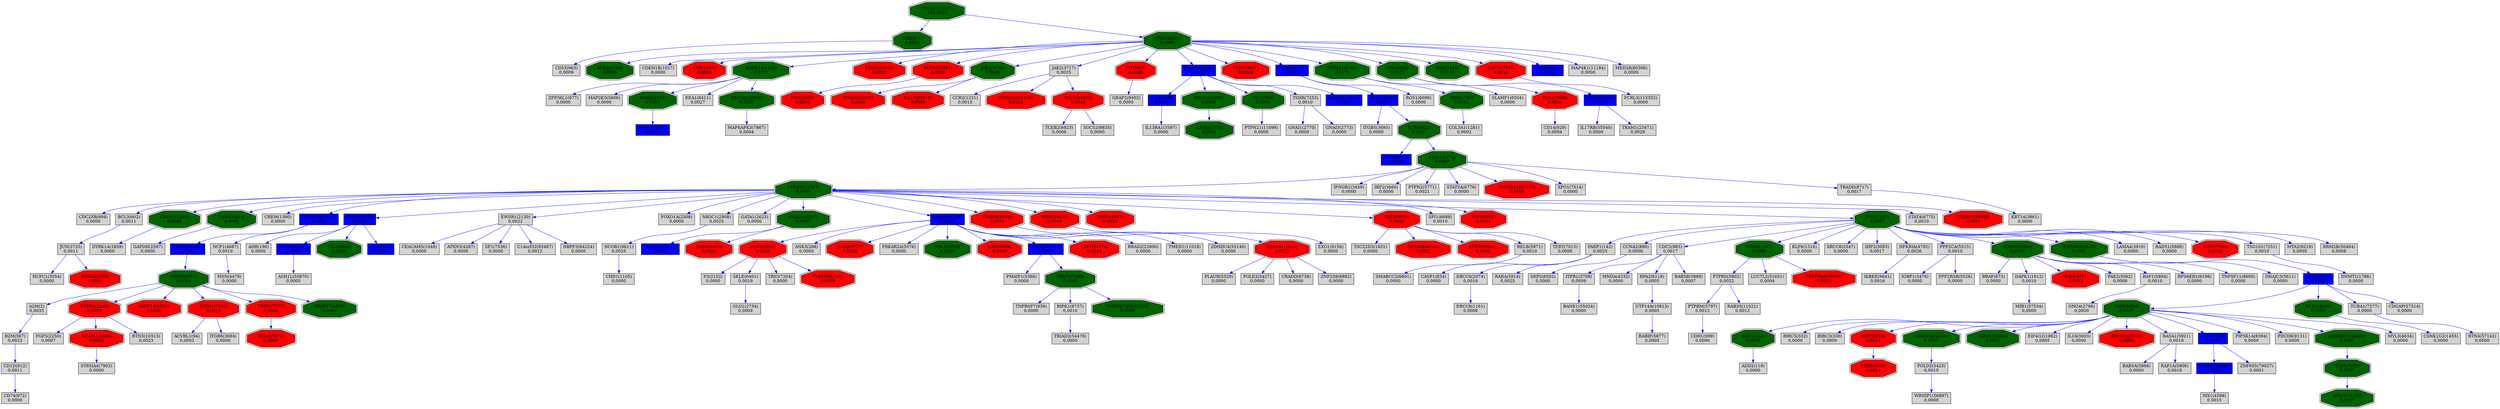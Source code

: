 digraph tmp_ans34 {
N_0 [shape = doubleoctagon, style = filled, fillcolor = darkgreen, label = "ADD1(118)\n0,0059"];
N_1 [shape = box, style = filled, fillcolor = lightgray, label = "ADD2(119)\n0,0000"];
N_2 [shape = box, style = filled, fillcolor = lightgray, label = "PARP1(142)\n0,0025"];
N_3 [shape = doubleoctagon, style = filled, fillcolor = darkgreen, label = "ADRB2(154)\n0,0096"];
N_4 [shape = box, style = filled, fillcolor = lightgray, label = "AHR(196)\n0,0000"];
N_5 [shape = box, style = filled, fillcolor = lightgray, label = "A2M(2)\n0,0033"];
N_6 [shape = box, style = filled, fillcolor = lightgray, label = "ACVRL1(94)\n0,0003"];
N_7 [shape = box, style = filled, fillcolor = lightgray, label = "BIRC5(332)\n0,0000"];
N_8 [shape = doubleoctagon, style = filled, fillcolor = darkgreen, label = "ADAM10(102)\n0,0087"];
N_9 [shape = box, style = filled, fillcolor = lightgray, label = "B2M(567)\n0,0023"];
N_10 [shape = box, style = filled, fillcolor = lightgray, label = "BRAF(673)\n0,0000"];
N_11 [shape = doubleoctagon, style = filled, fillcolor = darkgreen, label = "DDR1(780)\n0,0161"];
N_12 [shape = box, style = filled, fillcolor = lightgray, label = "CASP1(834)\n0,0000"];
N_13 [shape = doubleoctagon, style = filled, fillcolor = darkgreen, label = "CASP3(836)\n0,0087"];
N_14 [shape = box, style = filled, fillcolor = lightgray, label = "BIRC3(330)\n0,0000"];
N_15 [shape = doubleoctagon, style = filled, fillcolor = red, label = "BIRC2(329)\n0,0014"];
N_16 [shape = doubleoctagon, style = filled, fillcolor = darkgreen, label = "CD2(914)\n0,0294"];
N_17 [shape = box, style = filled, fillcolor = lightgray, label = "TNFRSF7(939)\n0,0000"];
N_18 [shape = box, style = filled, fillcolor = lightgray, label = "CD74(972)\n0,0000"];
N_19 [shape = box, style = filled, fillcolor = lightgray, label = "CD1D(912)\n0,0011"];
N_20 [shape = box, style = filled, fillcolor = lightgray, label = "CCNA2(890)\n0,0000"];
N_21 [shape = box, style = filled, fillcolor = lightgray, label = "CDC2(983)\n0,0017"];
N_22 [shape = box, style = filled, fillcolor = lightgray, label = "CDH1(999)\n0,0000"];
N_23 [shape = doubleoctagon, style = filled, fillcolor = darkgreen, label = "CDKN1A(1026)\n0,0053"];
N_24 [shape = doubleoctagon, style = filled, fillcolor = darkgreen, label = "CHD3(1107)\n0,0087"];
N_25 [shape = box, style = filled, fillcolor = lightgray, label = "CDC25B(994)\n0,0000"];
N_26 [shape = box, style = filled, fillcolor = lightgray, label = "CDKN1B(1027)\n0,0000"];
N_27 [shape = box, style = filled, fillcolor = lightgray, label = "CCR2(1231)\n0,0015"];
N_28 [shape = box, style = filled, fillcolor = lightgray, label = "BCL3(602)\n0,0011"];
N_29 [shape = doubleoctagon, style = filled, fillcolor = darkgreen, label = "CREB1(1385)\n0,0069"];
N_30 [shape = doubleoctagon, style = filled, fillcolor = darkgreen, label = "CREBBP(1387)\n0,0087"];
N_31 [shape = doubleoctagon, style = filled, fillcolor = darkgreen, label = "CAMK4(814)\n0,0084"];
N_32 [shape = box, style = filled, fillcolor = lightgray, label = "CREM(1390)\n0,0000"];
N_33 [shape = doubleoctagon, style = filled, fillcolor = red, label = "CRK(1398)\n0,0034"];
N_34 [shape = box, style = filled, fillcolor = lightgray, label = "ZFP36L1(677)\n0,0000"];
N_35 [shape = box, style = filled, fillcolor = blue, label = "CSNK2A1(1457)\n0,0064"];
N_36 [shape = doubleoctagon, style = filled, fillcolor = darkgreen, label = "MAPK14(1432)\n0,0292"];
N_37 [shape = box, style = filled, fillcolor = lightgray, label = "CD14(929)\n0,0004"];
N_38 [shape = box, style = filled, fillcolor = lightgray, label = "DAPK1(1612)\n0,0010"];
N_39 [shape = box, style = filled, fillcolor = lightgray, label = "ERCC8(1161)\n0,0006"];
N_40 [shape = box, style = filled, fillcolor = lightgray, label = "DNMT1(1786)\n0,0000"];
N_41 [shape = box, style = filled, fillcolor = lightgray, label = "TSC22D3(1831)\n0,0000"];
N_42 [shape = doubleoctagon, style = filled, fillcolor = red, label = "EEF1A1(1915)\n0,0022"];
N_43 [shape = box, style = filled, fillcolor = lightgray, label = "KLF6(1316)\n0,0000"];
N_44 [shape = doubleoctagon, style = filled, fillcolor = darkgreen, label = "EIF2S1(1965)\n0,0041"];
N_45 [shape = box, style = filled, fillcolor = lightgray, label = "EIF4G2(1982)\n0,0005"];
N_46 [shape = box, style = filled, fillcolor = blue, label = "EP300(2033)\n0,0085"];
N_47 [shape = doubleoctagon, style = filled, fillcolor = red, label = "EPHB2(2048)\n0,0022"];
N_48 [shape = box, style = filled, fillcolor = lightgray, label = "CEACAM5(1048)\n0,0000"];
N_49 [shape = box, style = filled, fillcolor = lightgray, label = "EWSR1(2130)\n0,0022"];
N_50 [shape = box, style = filled, fillcolor = lightgray, label = "F3(2152)\n0,0000"];
N_51 [shape = box, style = filled, fillcolor = blue, label = "DOK1(1796)\n0,0087"];
N_52 [shape = box, style = filled, fillcolor = lightgray, label = "COL3A1(1281)\n0,0002"];
N_53 [shape = doubleoctagon, style = filled, fillcolor = red, label = "FGFR1(2260)\n0,0023"];
N_54 [shape = box, style = filled, fillcolor = lightgray, label = "FGF5(2250)\n0,0007"];
N_55 [shape = doubleoctagon, style = filled, fillcolor = red, label = "FGFR3(2261)\n0,0010"];
N_56 [shape = box, style = filled, fillcolor = lightgray, label = "DYRK1A(1859)\n0,0000"];
N_57 [shape = doubleoctagon, style = filled, fillcolor = red, label = "FLNA(2316)\n0,0038"];
N_58 [shape = box, style = filled, fillcolor = blue, label = "CD79B(974)\n0,0087"];
N_59 [shape = box, style = filled, fillcolor = lightgray, label = "FOXO1A(2308)\n0,0000"];
N_60 [shape = box, style = filled, fillcolor = lightgray, label = "GAPDH(2597)\n0,0000"];
N_61 [shape = box, style = filled, fillcolor = lightgray, label = "XRCC6(2547)\n0,0000"];
N_62 [shape = box, style = filled, fillcolor = lightgray, label = "CD53(963)\n0,0009"];
N_63 [shape = box, style = filled, fillcolor = lightgray, label = "GNAI1(2770)\n0,0000"];
N_64 [shape = box, style = filled, fillcolor = lightgray, label = "GNAI3(2773)\n0,0000"];
N_65 [shape = doubleoctagon, style = filled, fillcolor = darkgreen, label = "GNAQ(2776)\n0,0041"];
N_66 [shape = doubleoctagon, style = filled, fillcolor = darkgreen, label = "GRB2(2885)\n0,0292"];
N_67 [shape = box, style = filled, fillcolor = lightgray, label = "NR3C1(2908)\n0,0025"];
N_68 [shape = box, style = filled, fillcolor = lightgray, label = "ERCC6(2074)\n0,0016"];
N_69 [shape = doubleoctagon, style = filled, fillcolor = red, label = "HBZ(3050)\n0,0000"];
N_70 [shape = box, style = filled, fillcolor = lightgray, label = "HCFC1(3054)\n0,0000"];
N_71 [shape = box, style = filled, fillcolor = lightgray, label = "CHD1(1105)\n0,0000"];
N_72 [shape = doubleoctagon, style = filled, fillcolor = red, label = "IFNAR2(3455)\n0,0000"];
N_73 [shape = box, style = filled, fillcolor = lightgray, label = "IFNGR1(3459)\n0,0000"];
N_74 [shape = box, style = filled, fillcolor = blue, label = "IL13(3596)\n0,0054"];
N_75 [shape = box, style = filled, fillcolor = lightgray, label = "IL16(3603)\n0,0000"];
N_76 [shape = doubleoctagon, style = filled, fillcolor = red, label = "ITGA3(3675)\n0,0000"];
N_77 [shape = box, style = filled, fillcolor = lightgray, label = "ITGB5(3693)\n0,0000"];
N_78 [shape = box, style = filled, fillcolor = lightgray, label = "ITPR1(3708)\n0,0009"];
N_79 [shape = doubleoctagon, style = filled, fillcolor = darkgreen, label = "JAK1(3716)\n0,0045"];
N_80 [shape = box, style = filled, fillcolor = lightgray, label = "JAK2(3717)\n0,0025"];
N_81 [shape = box, style = filled, fillcolor = lightgray, label = "JUN(3725)\n0,0011"];
N_82 [shape = doubleoctagon, style = filled, fillcolor = red, label = "FOSL2(2355)\n0,0011"];
N_83 [shape = box, style = filled, fillcolor = lightgray, label = "ANK3(288)\n0,0000"];
N_84 [shape = doubleoctagon, style = filled, fillcolor = red, label = "KIT(3815)\n0,0000"];
N_85 [shape = box, style = filled, fillcolor = blue, label = "IGFBP3(3486)\n0,0064"];
N_86 [shape = doubleoctagon, style = filled, fillcolor = darkgreen, label = "LCK(3932)\n0,0087"];
N_87 [shape = box, style = filled, fillcolor = lightgray, label = "GATA1(2623)\n0,0000"];
N_88 [shape = doubleoctagon, style = filled, fillcolor = red, label = "LTBR(4055)\n0,0014"];
N_89 [shape = doubleoctagon, style = filled, fillcolor = darkgreen, label = "SMAD2(4087)\n0,0087"];
N_90 [shape = doubleoctagon, style = filled, fillcolor = red, label = "JUND(3727)\n0,0034"];
N_91 [shape = box, style = filled, fillcolor = blue, label = "SMAD3(4088)\n0,0087"];
N_92 [shape = doubleoctagon, style = filled, fillcolor = red, label = "SMAD4(4089)\n0,0034"];
N_93 [shape = box, style = filled, fillcolor = blue, label = "SMAD7(4092)\n0,0085"];
N_94 [shape = box, style = filled, fillcolor = lightgray, label = "IGBP1(3476)\n0,0000"];
N_95 [shape = doubleoctagon, style = filled, fillcolor = darkgreen, label = "MMP2(4313)\n0,0064"];
N_96 [shape = doubleoctagon, style = filled, fillcolor = red, label = "MSH2(4436)\n0,0010"];
N_97 [shape = box, style = filled, fillcolor = lightgray, label = "MSN(4478)\n0,0000"];
N_98 [shape = doubleoctagon, style = filled, fillcolor = red, label = "MSX1(4487)\n0,0023"];
N_99 [shape = box, style = filled, fillcolor = lightgray, label = "MX1(4599)\n0,0015"];
N_100 [shape = doubleoctagon, style = filled, fillcolor = red, label = "NCAM1(4684)\n0,0023"];
N_101 [shape = box, style = filled, fillcolor = lightgray, label = "NCF1(4687)\n0,0010"];
N_102 [shape = box, style = filled, fillcolor = lightgray, label = "CSNK1G2(1455)\n0,0000"];
N_103 [shape = box, style = filled, fillcolor = lightgray, label = "HIP2(3093)\n0,0017"];
N_104 [shape = doubleoctagon, style = filled, fillcolor = darkgreen, label = "NCK1(4690)\n0,0063"];
N_105 [shape = doubleoctagon, style = filled, fillcolor = red, label = "NEK2(4751)\n0,0032"];
N_106 [shape = box, style = filled, fillcolor = lightgray, label = "IRF2(3660)\n0,0000"];
N_107 [shape = box, style = filled, fillcolor = lightgray, label = "GLG1(2734)\n0,0009"];
N_108 [shape = box, style = filled, fillcolor = lightgray, label = "NFKBIA(4792)\n0,0026"];
N_109 [shape = box, style = filled, fillcolor = lightgray, label = "PAK2(5062)\n0,0008"];
N_110 [shape = box, style = filled, fillcolor = blue, label = "PIK3R1(5295)\n0,0068"];
N_111 [shape = doubleoctagon, style = filled, fillcolor = darkgreen, label = "PIK3CA(5290)\n0,0068"];
N_112 [shape = box, style = filled, fillcolor = lightgray, label = "KRT14(3861)\n0,0000"];
N_113 [shape = box, style = filled, fillcolor = lightgray, label = "PMAIP1(5366)\n0,0000"];
N_114 [shape = box, style = filled, fillcolor = lightgray, label = "PPP2CA(5515)\n0,0010"];
N_115 [shape = doubleoctagon, style = filled, fillcolor = red, label = "PPP2R1B(5519)\n0,0023"];
N_116 [shape = box, style = filled, fillcolor = blue, label = "PPP2R1A(5518)\n0,0038"];
N_117 [shape = doubleoctagon, style = filled, fillcolor = red, label = "PPP3CA(5530)\n0,0000"];
N_118 [shape = doubleoctagon, style = filled, fillcolor = red, label = "NFKBIE(4794)\n0,0000"];
N_119 [shape = box, style = filled, fillcolor = lightgray, label = "PRKAR2A(5576)\n0,0000"];
N_120 [shape = doubleoctagon, style = filled, fillcolor = darkgreen, label = "MAPK1(5594)\n0,0042"];
N_121 [shape = doubleoctagon, style = filled, fillcolor = darkgreen, label = "EIF2AK2(5610)\n0,0087"];
N_122 [shape = box, style = filled, fillcolor = lightgray, label = "DNAJC3(5611)\n0,0000"];
N_123 [shape = doubleoctagon, style = filled, fillcolor = red, label = "PRNP(5621)\n0,0019"];
N_124 [shape = box, style = filled, fillcolor = lightgray, label = "ATXN3(4287)\n0,0000"];
N_125 [shape = box, style = filled, fillcolor = lightgray, label = "LAMA4(3910)\n0,0000"];
N_126 [shape = box, style = filled, fillcolor = blue, label = "PTPN6(5777)\n0,0087"];
N_127 [shape = box, style = filled, fillcolor = lightgray, label = "PTPRM(5797)\n0,0012"];
N_128 [shape = doubleoctagon, style = filled, fillcolor = darkgreen, label = "PTPN11(5781)\n0,0171"];
N_129 [shape = box, style = filled, fillcolor = lightgray, label = "RAB5A(5868)\n0,0000"];
N_130 [shape = box, style = filled, fillcolor = blue, label = "RAC1(5879)\n0,0087"];
N_131 [shape = box, style = filled, fillcolor = lightgray, label = "RAD51(5888)\n0,0000"];
N_132 [shape = box, style = filled, fillcolor = lightgray, label = "RAF1(5894)\n0,0010"];
N_133 [shape = box, style = filled, fillcolor = lightgray, label = "GNG4(2786)\n0,0000"];
N_134 [shape = box, style = filled, fillcolor = lightgray, label = "RAP1A(5906)\n0,0018"];
N_135 [shape = box, style = filled, fillcolor = lightgray, label = "RASA1(5921)\n0,0018"];
N_136 [shape = box, style = filled, fillcolor = lightgray, label = "MNDA(4332)\n0,0000"];
N_137 [shape = box, style = filled, fillcolor = lightgray, label = "RARA(5914)\n0,0025"];
N_138 [shape = doubleoctagon, style = filled, fillcolor = darkgreen, label = "RBL1(5933)\n0,0087"];
N_139 [shape = doubleoctagon, style = filled, fillcolor = red, label = "PPP4C(5531)\n0,0000"];
N_140 [shape = doubleoctagon, style = filled, fillcolor = red, label = "RELA(5970)\n0,0020"];
N_141 [shape = box, style = filled, fillcolor = lightgray, label = "RELB(5971)\n0,0010"];
N_142 [shape = box, style = filled, fillcolor = lightgray, label = "RPA2(6118)\n0,0005"];
N_143 [shape = doubleoctagon, style = filled, fillcolor = red, label = "RARB(5915)\n0,0020"];
N_144 [shape = box, style = filled, fillcolor = lightgray, label = "MAP2K3(5606)\n0,0000"];
N_145 [shape = doubleoctagon, style = filled, fillcolor = red, label = "MMP14(4323)\n0,0000"];
N_146 [shape = box, style = filled, fillcolor = lightgray, label = "SELE(6401)\n0,0019"];
N_147 [shape = box, style = filled, fillcolor = lightgray, label = "PTPN2(5771)\n0,0021"];
N_148 [shape = doubleoctagon, style = filled, fillcolor = red, label = "SKIL(6498)\n0,0000"];
N_149 [shape = box, style = filled, fillcolor = lightgray, label = "SLAMF1(6504)\n0,0000"];
N_150 [shape = box, style = filled, fillcolor = lightgray, label = "SPI1(6688)\n0,0010"];
N_151 [shape = doubleoctagon, style = filled, fillcolor = darkgreen, label = "STAT1(6772)\n0,0087"];
N_152 [shape = box, style = filled, fillcolor = lightgray, label = "STAT5A(6776)\n0,0000"];
N_153 [shape = box, style = filled, fillcolor = lightgray, label = "RPS6KB1(6198)\n0,0000"];
N_154 [shape = box, style = filled, fillcolor = lightgray, label = "PLAUR(5329)\n0,0000"];
N_155 [shape = doubleoctagon, style = filled, fillcolor = darkgreen, label = "SYK(6850)\n0,0112"];
N_156 [shape = box, style = filled, fillcolor = lightgray, label = "TCEB2(6923)\n0,0006"];
N_157 [shape = doubleoctagon, style = filled, fillcolor = red, label = "TCF3(6929)\n0,0004"];
N_158 [shape = doubleoctagon, style = filled, fillcolor = darkgreen, label = "TAL1(6886)\n0,0085"];
N_159 [shape = box, style = filled, fillcolor = lightgray, label = "SKP2(6502)\n0,0000"];
N_160 [shape = doubleoctagon, style = filled, fillcolor = darkgreen, label = "TEC(7006)\n0,0050"];
N_161 [shape = box, style = filled, fillcolor = lightgray, label = "TERT(7015)\n0,0000"];
N_162 [shape = box, style = filled, fillcolor = lightgray, label = "RAB5B(5869)\n0,0007"];
N_163 [shape = doubleoctagon, style = filled, fillcolor = darkgreen, label = "TGFA(7039)\n0,0087"];
N_164 [shape = box, style = filled, fillcolor = lightgray, label = "ITGB6(3694)\n0,0000"];
N_165 [shape = doubleoctagon, style = filled, fillcolor = red, label = "TGFB1(7040)\n0,0013"];
N_166 [shape = box, style = filled, fillcolor = lightgray, label = "POLE2(5427)\n0,0000"];
N_167 [shape = doubleoctagon, style = filled, fillcolor = red, label = "TLR4(7099)\n0,0030"];
N_168 [shape = doubleoctagon, style = filled, fillcolor = red, label = "TOP1(7150)\n0,0000"];
N_169 [shape = doubleoctagon, style = filled, fillcolor = darkgreen, label = "TP53(7157)\n0,0087"];
N_170 [shape = doubleoctagon, style = filled, fillcolor = red, label = "TNFRSF1B(7133)\n0,0000"];
N_171 [shape = doubleoctagon, style = filled, fillcolor = darkgreen, label = "TRAF2(7186)\n0,0069"];
N_172 [shape = box, style = filled, fillcolor = blue, label = "TRAF6(7189)\n0,0102"];
N_173 [shape = box, style = filled, fillcolor = lightgray, label = "TSHR(7253)\n0,0010"];
N_174 [shape = box, style = filled, fillcolor = lightgray, label = "TSG101(7251)\n0,0010"];
N_175 [shape = box, style = filled, fillcolor = lightgray, label = "TUBA1(7277)\n0,0000"];
N_176 [shape = doubleoctagon, style = filled, fillcolor = darkgreen, label = "WAS(7454)\n0,0144"];
N_177 [shape = box, style = filled, fillcolor = lightgray, label = "POLD2(5425)\n0,0010"];
N_178 [shape = box, style = filled, fillcolor = lightgray, label = "XPO1(7514)\n0,0000"];
N_179 [shape = box, style = filled, fillcolor = blue, label = "VAV1(7409)\n0,0082"];
N_180 [shape = doubleoctagon, style = filled, fillcolor = red, label = "ZAP70(7535)\n0,0010"];
N_181 [shape = box, style = filled, fillcolor = blue, label = "ZBTB16(7704)\n0,0069"];
N_182 [shape = box, style = filled, fillcolor = lightgray, label = "ST8SIA4(7903)\n0,0000"];
N_183 [shape = doubleoctagon, style = filled, fillcolor = darkgreen, label = "MARS(4141)\n0,0292"];
N_184 [shape = box, style = filled, fillcolor = lightgray, label = "SF1(7536)\n0,0000"];
N_185 [shape = box, style = filled, fillcolor = lightgray, label = "EEA1(8411)\n0,0027"];
N_186 [shape = box, style = filled, fillcolor = lightgray, label = "PTPRS(5802)\n0,0022"];
N_187 [shape = box, style = filled, fillcolor = lightgray, label = "TNFSF11(8600)\n0,0000"];
N_188 [shape = box, style = filled, fillcolor = lightgray, label = "PIP5K1A(8394)\n0,0000"];
N_189 [shape = box, style = filled, fillcolor = lightgray, label = "TRADD(8717)\n0,0017"];
N_190 [shape = box, style = filled, fillcolor = lightgray, label = "RIPK1(8737)\n0,0010"];
N_191 [shape = box, style = filled, fillcolor = blue, label = "SYNJ2(8871)\n0,0040"];
N_192 [shape = box, style = filled, fillcolor = lightgray, label = "SOCS2(8835)\n0,0000"];
N_193 [shape = box, style = filled, fillcolor = lightgray, label = "SMARCC2(6601)\n0,0000"];
N_194 [shape = box, style = filled, fillcolor = lightgray, label = "STAT4(6775)\n0,0010"];
N_195 [shape = box, style = filled, fillcolor = lightgray, label = "NCOR1(9611)\n0,0025"];
N_196 [shape = box, style = filled, fillcolor = blue, label = "PPM1F(9647)\n0,0077"];
N_197 [shape = box, style = filled, fillcolor = lightgray, label = "GRAP2(9402)\n0,0000"];
N_198 [shape = box, style = filled, fillcolor = lightgray, label = "PDCD8(9131)\n0,0000"];
N_199 [shape = box, style = filled, fillcolor = lightgray, label = "IKBKE(9641)\n0,0016"];
N_200 [shape = box, style = filled, fillcolor = lightgray, label = "RTN3(10313)\n0,0023"];
N_201 [shape = box, style = filled, fillcolor = lightgray, label = "ROS1(6098)\n0,0000"];
N_202 [shape = box, style = filled, fillcolor = lightgray, label = "RABIF(5877)\n0,0005"];
N_203 [shape = box, style = filled, fillcolor = lightgray, label = "UTP14A(10813)\n0,0005"];
N_204 [shape = box, style = filled, fillcolor = lightgray, label = "CRADD(8738)\n0,0000"];
N_205 [shape = box, style = filled, fillcolor = lightgray, label = "MAP4K1(11184)\n0,0000"];
N_206 [shape = box, style = filled, fillcolor = lightgray, label = "MTA2(9219)\n0,0005"];
N_207 [shape = doubleoctagon, style = filled, fillcolor = darkgreen, label = "CD2AP(23607)\n124,2911"];
N_208 [shape = box, style = filled, fillcolor = lightgray, label = "MAPKAPK3(7867)\n0,0004"];
N_209 [shape = doubleoctagon, style = filled, fillcolor = red, label = "LEF1(51176)\n0,0034"];
N_210 [shape = box, style = filled, fillcolor = lightgray, label = "LUC7L2(51631)\n0,0004"];
N_211 [shape = box, style = filled, fillcolor = lightgray, label = "TRIAD3(54476)\n0,0000"];
N_212 [shape = box, style = filled, fillcolor = lightgray, label = "RRAS2(22800)\n0,0000"];
N_213 [shape = doubleoctagon, style = filled, fillcolor = red, label = "PRPF40A(55660)\n0,0033"];
N_214 [shape = box, style = filled, fillcolor = lightgray, label = "ZNF259(8882)\n0,0000"];
N_215 [shape = box, style = filled, fillcolor = lightgray, label = "WRNIP1(56897)\n0,0000"];
N_216 [shape = doubleoctagon, style = filled, fillcolor = red, label = "IL21R(50615)\n0,0035"];
N_217 [shape = doubleoctagon, style = filled, fillcolor = darkgreen, label = "GORASP1(64689)\n0,0087"];
N_218 [shape = box, style = filled, fillcolor = lightgray, label = "IL17RB(55540)\n0,0000"];
N_219 [shape = box, style = filled, fillcolor = lightgray, label = "RTN4(57142)\n0,0000"];
N_220 [shape = box, style = filled, fillcolor = lightgray, label = "RAB35(11021)\n0,0012"];
N_221 [shape = box, style = filled, fillcolor = lightgray, label = "MED28(80306)\n0,0000"];
N_222 [shape = box, style = filled, fillcolor = lightgray, label = "C14orf32(93487)\n0,0012"];
N_223 [shape = box, style = filled, fillcolor = lightgray, label = "TRAM1(23471)\n0,0028"];
N_224 [shape = box, style = filled, fillcolor = lightgray, label = "NBPF3(84224)\n0,0000"];
N_225 [shape = box, style = filled, fillcolor = blue, label = "WASF3(10810)\n0,0054"];
N_226 [shape = box, style = filled, fillcolor = blue, label = "TUBB(203068)\n0,0082"];
N_227 [shape = doubleoctagon, style = filled, fillcolor = darkgreen, label = "MAP3K7IP2(23118)\n0,0069"];
N_228 [shape = box, style = filled, fillcolor = lightgray, label = "TRIO(7204)\n0,0000"];
N_229 [shape = box, style = filled, fillcolor = lightgray, label = "PTPN21(11099)\n0,0000"];
N_230 [shape = box, style = filled, fillcolor = lightgray, label = "MYL3(4634)\n0,0000"];
N_231 [shape = doubleoctagon, style = filled, fillcolor = red, label = "TLR10(81793)\n0,0038"];
N_232 [shape = box, style = filled, fillcolor = lightgray, label = "ZNF655(79027)\n0,0001"];
N_233 [shape = doubleoctagon, style = filled, fillcolor = red, label = "TRERF1(55809)\n0,0027"];
N_234 [shape = doubleoctagon, style = filled, fillcolor = red, label = "SOCS3(9021)\n0,0016"];
N_235 [shape = doubleoctagon, style = filled, fillcolor = darkgreen, label = "EEF2K(29904)\n0,0292"];
N_236 [shape = box, style = filled, fillcolor = lightgray, label = "CDGAP(57514)\n0,0000"];
N_237 [shape = box, style = filled, fillcolor = lightgray, label = "MIB1(57534)\n0,0000"];
N_238 [shape = box, style = filled, fillcolor = lightgray, label = "IL13RA1(3597)\n0,0000"];
N_239 [shape = box, style = filled, fillcolor = blue, label = "P8(26471)\n0,0060"];
N_240 [shape = doubleoctagon, style = filled, fillcolor = red, label = "TIMP2(7077)\n0,0000"];
N_241 [shape = box, style = filled, fillcolor = lightgray, label = "BANK1(55024)\n0,0000"];
N_242 [shape = doubleoctagon, style = filled, fillcolor = darkgreen, label = "MMP17(4326)\n0,0064"];
N_243 [shape = box, style = filled, fillcolor = lightgray, label = "TMED1(11018)\n0,0000"];
N_244 [shape = box, style = filled, fillcolor = lightgray, label = "ZDHHC4(55146)\n0,0000"];
N_245 [shape = box, style = filled, fillcolor = lightgray, label = "ASH1L(55870)\n0,0005"];
N_246 [shape = box, style = filled, fillcolor = lightgray, label = "EXO1(9156)\n0,0000"];
N_247 [shape = box, style = filled, fillcolor = lightgray, label = "PPP2R5B(5526)\n0,0000"];
N_248 [shape = box, style = filled, fillcolor = lightgray, label = "RRM2B(50484)\n0,0008"];
N_249 [shape = box, style = filled, fillcolor = lightgray, label = "FCRL3(115352)\n0,0000"];
N_0 -> N_1 [ color = blue ];
N_5 -> N_9 [ color = blue ];
N_2 -> N_12 [ color = blue ];
N_13 -> N_0 [ color = blue ];
N_13 -> N_7 [ color = blue ];
N_13 -> N_14 [ color = blue ];
N_13 -> N_15 [ color = blue ];
N_9 -> N_19 [ color = blue ];
N_19 -> N_18 [ color = blue ];
N_13 -> N_23 [ color = blue ];
N_30 -> N_25 [ color = blue ];
N_30 -> N_28 [ color = blue ];
N_30 -> N_29 [ color = blue ];
N_30 -> N_31 [ color = blue ];
N_30 -> N_32 [ color = blue ];
N_30 -> N_35 [ color = blue ];
N_36 -> N_34 [ color = blue ];
N_13 -> N_44 [ color = blue ];
N_13 -> N_45 [ color = blue ];
N_46 -> N_4 [ color = blue ];
N_30 -> N_46 [ color = blue ];
N_30 -> N_49 [ color = blue ];
N_49 -> N_48 [ color = blue ];
N_11 -> N_52 [ color = blue ];
N_53 -> N_54 [ color = blue ];
N_29 -> N_56 [ color = blue ];
N_57 -> N_50 [ color = blue ];
N_30 -> N_59 [ color = blue ];
N_31 -> N_60 [ color = blue ];
N_16 -> N_62 [ color = blue ];
N_66 -> N_3 [ color = blue ];
N_66 -> N_26 [ color = blue ];
N_66 -> N_33 [ color = blue ];
N_66 -> N_36 [ color = blue ];
N_66 -> N_47 [ color = blue ];
N_66 -> N_55 [ color = blue ];
N_30 -> N_67 [ color = blue ];
N_2 -> N_68 [ color = blue ];
N_68 -> N_39 [ color = blue ];
N_55 -> N_69 [ color = blue ];
N_13 -> N_75 [ color = blue ];
N_51 -> N_77 [ color = blue ];
N_21 -> N_78 [ color = blue ];
N_66 -> N_79 [ color = blue ];
N_79 -> N_72 [ color = blue ];
N_80 -> N_27 [ color = blue ];
N_66 -> N_80 [ color = blue ];
N_28 -> N_81 [ color = blue ];
N_81 -> N_70 [ color = blue ];
N_81 -> N_82 [ color = blue ];
N_66 -> N_84 [ color = blue ];
N_35 -> N_85 [ color = blue ];
N_51 -> N_86 [ color = blue ];
N_86 -> N_58 [ color = blue ];
N_30 -> N_87 [ color = blue ];
N_15 -> N_88 [ color = blue ];
N_30 -> N_89 [ color = blue ];
N_30 -> N_91 [ color = blue ];
N_91 -> N_57 [ color = blue ];
N_91 -> N_83 [ color = blue ];
N_91 -> N_90 [ color = blue ];
N_30 -> N_92 [ color = blue ];
N_92 -> N_42 [ color = blue ];
N_46 -> N_93 [ color = blue ];
N_95 -> N_5 [ color = blue ];
N_95 -> N_53 [ color = blue ];
N_85 -> N_95 [ color = blue ];
N_30 -> N_96 [ color = blue ];
N_30 -> N_98 [ color = blue ];
N_53 -> N_100 [ color = blue ];
N_35 -> N_101 [ color = blue ];
N_101 -> N_97 [ color = blue ];
N_104 -> N_102 [ color = blue ];
N_66 -> N_110 [ color = blue ];
N_110 -> N_74 [ color = blue ];
N_111 -> N_65 [ color = blue ];
N_110 -> N_111 [ color = blue ];
N_114 -> N_94 [ color = blue ];
N_80 -> N_115 [ color = blue ];
N_89 -> N_116 [ color = blue ];
N_13 -> N_117 [ color = blue ];
N_91 -> N_119 [ color = blue ];
N_120 -> N_10 [ color = blue ];
N_120 -> N_38 [ color = blue ];
N_120 -> N_105 [ color = blue ];
N_120 -> N_109 [ color = blue ];
N_121 -> N_122 [ color = blue ];
N_66 -> N_123 [ color = blue ];
N_49 -> N_124 [ color = blue ];
N_126 -> N_51 [ color = blue ];
N_66 -> N_126 [ color = blue ];
N_127 -> N_22 [ color = blue ];
N_128 -> N_11 [ color = blue ];
N_66 -> N_128 [ color = blue ];
N_130 -> N_13 [ color = blue ];
N_130 -> N_104 [ color = blue ];
N_121 -> N_130 [ color = blue ];
N_120 -> N_132 [ color = blue ];
N_132 -> N_133 [ color = blue ];
N_13 -> N_135 [ color = blue ];
N_135 -> N_129 [ color = blue ];
N_135 -> N_134 [ color = blue ];
N_21 -> N_136 [ color = blue ];
N_2 -> N_137 [ color = blue ];
N_91 -> N_138 [ color = blue ];
N_30 -> N_140 [ color = blue ];
N_140 -> N_41 [ color = blue ];
N_140 -> N_118 [ color = blue ];
N_140 -> N_139 [ color = blue ];
N_140 -> N_141 [ color = blue ];
N_21 -> N_142 [ color = blue ];
N_89 -> N_143 [ color = blue ];
N_36 -> N_144 [ color = blue ];
N_95 -> N_145 [ color = blue ];
N_57 -> N_146 [ color = blue ];
N_146 -> N_107 [ color = blue ];
N_91 -> N_148 [ color = blue ];
N_128 -> N_149 [ color = blue ];
N_30 -> N_150 [ color = blue ];
N_151 -> N_30 [ color = blue ];
N_151 -> N_73 [ color = blue ];
N_86 -> N_151 [ color = blue ];
N_151 -> N_106 [ color = blue ];
N_151 -> N_147 [ color = blue ];
N_151 -> N_152 [ color = blue ];
N_120 -> N_153 [ color = blue ];
N_42 -> N_154 [ color = blue ];
N_66 -> N_155 [ color = blue ];
N_30 -> N_157 [ color = blue ];
N_46 -> N_158 [ color = blue ];
N_20 -> N_159 [ color = blue ];
N_110 -> N_160 [ color = blue ];
N_140 -> N_161 [ color = blue ];
N_21 -> N_162 [ color = blue ];
N_163 -> N_8 [ color = blue ];
N_165 -> N_6 [ color = blue ];
N_95 -> N_165 [ color = blue ];
N_165 -> N_164 [ color = blue ];
N_42 -> N_166 [ color = blue ];
N_167 -> N_37 [ color = blue ];
N_155 -> N_167 [ color = blue ];
N_169 -> N_2 [ color = blue ];
N_169 -> N_20 [ color = blue ];
N_169 -> N_21 [ color = blue ];
N_169 -> N_24 [ color = blue ];
N_30 -> N_169 [ color = blue ];
N_169 -> N_43 [ color = blue ];
N_169 -> N_61 [ color = blue ];
N_169 -> N_103 [ color = blue ];
N_169 -> N_108 [ color = blue ];
N_169 -> N_114 [ color = blue ];
N_169 -> N_120 [ color = blue ];
N_169 -> N_121 [ color = blue ];
N_169 -> N_125 [ color = blue ];
N_169 -> N_131 [ color = blue ];
N_169 -> N_168 [ color = blue ];
N_151 -> N_170 [ color = blue ];
N_171 -> N_17 [ color = blue ];
N_155 -> N_172 [ color = blue ];
N_173 -> N_63 [ color = blue ];
N_173 -> N_64 [ color = blue ];
N_110 -> N_173 [ color = blue ];
N_174 -> N_40 [ color = blue ];
N_169 -> N_174 [ color = blue ];
N_130 -> N_175 [ color = blue ];
N_66 -> N_176 [ color = blue ];
N_23 -> N_177 [ color = blue ];
N_151 -> N_178 [ color = blue ];
N_13 -> N_179 [ color = blue ];
N_66 -> N_180 [ color = blue ];
N_91 -> N_181 [ color = blue ];
N_181 -> N_113 [ color = blue ];
N_181 -> N_171 [ color = blue ];
N_100 -> N_182 [ color = blue ];
N_36 -> N_183 [ color = blue ];
N_49 -> N_184 [ color = blue ];
N_36 -> N_185 [ color = blue ];
N_24 -> N_186 [ color = blue ];
N_186 -> N_127 [ color = blue ];
N_120 -> N_187 [ color = blue ];
N_13 -> N_188 [ color = blue ];
N_189 -> N_112 [ color = blue ];
N_151 -> N_189 [ color = blue ];
N_171 -> N_190 [ color = blue ];
N_66 -> N_191 [ color = blue ];
N_141 -> N_193 [ color = blue ];
N_30 -> N_194 [ color = blue ];
N_67 -> N_195 [ color = blue ];
N_195 -> N_71 [ color = blue ];
N_183 -> N_196 [ color = blue ];
N_84 -> N_197 [ color = blue ];
N_13 -> N_198 [ color = blue ];
N_108 -> N_199 [ color = blue ];
N_53 -> N_200 [ color = blue ];
N_126 -> N_201 [ color = blue ];
N_142 -> N_203 [ color = blue ];
N_203 -> N_202 [ color = blue ];
N_42 -> N_204 [ color = blue ];
N_66 -> N_205 [ color = blue ];
N_169 -> N_206 [ color = blue ];
N_207 -> N_16 [ color = blue ];
N_207 -> N_66 [ color = blue ];
N_91 -> N_209 [ color = blue ];
N_24 -> N_210 [ color = blue ];
N_190 -> N_211 [ color = blue ];
N_91 -> N_212 [ color = blue ];
N_24 -> N_213 [ color = blue ];
N_42 -> N_214 [ color = blue ];
N_177 -> N_215 [ color = blue ];
N_79 -> N_216 [ color = blue ];
N_13 -> N_217 [ color = blue ];
N_217 -> N_163 [ color = blue ];
N_172 -> N_218 [ color = blue ];
N_175 -> N_219 [ color = blue ];
N_186 -> N_220 [ color = blue ];
N_66 -> N_221 [ color = blue ];
N_49 -> N_222 [ color = blue ];
N_172 -> N_223 [ color = blue ];
N_49 -> N_224 [ color = blue ];
N_110 -> N_225 [ color = blue ];
N_226 -> N_99 [ color = blue ];
N_179 -> N_226 [ color = blue ];
N_171 -> N_227 [ color = blue ];
N_57 -> N_228 [ color = blue ];
N_160 -> N_229 [ color = blue ];
N_13 -> N_230 [ color = blue ];
N_57 -> N_231 [ color = blue ];
N_179 -> N_232 [ color = blue ];
N_30 -> N_233 [ color = blue ];
N_80 -> N_234 [ color = blue ];
N_234 -> N_156 [ color = blue ];
N_234 -> N_192 [ color = blue ];
N_36 -> N_235 [ color = blue ];
N_235 -> N_208 [ color = blue ];
N_130 -> N_236 [ color = blue ];
N_38 -> N_237 [ color = blue ];
N_74 -> N_238 [ color = blue ];
N_46 -> N_239 [ color = blue ];
N_240 -> N_76 [ color = blue ];
N_95 -> N_240 [ color = blue ];
N_78 -> N_241 [ color = blue ];
N_95 -> N_242 [ color = blue ];
N_91 -> N_243 [ color = blue ];
N_91 -> N_244 [ color = blue ];
N_93 -> N_245 [ color = blue ];
N_96 -> N_246 [ color = blue ];
N_114 -> N_247 [ color = blue ];
N_169 -> N_248 [ color = blue ];
N_180 -> N_249 [ color = blue ];
}
